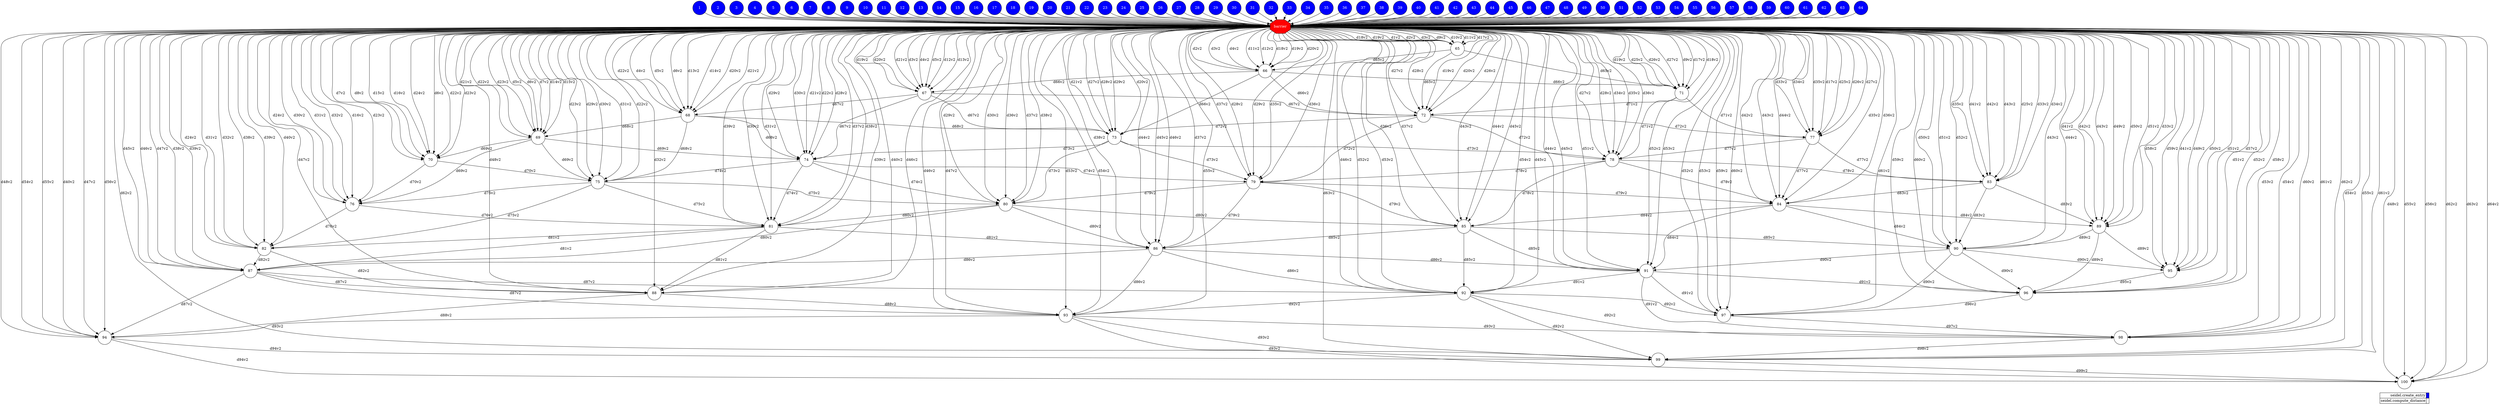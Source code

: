 digraph {
  rankdir=TB;
  labeljust="l";
  subgraph dependence_graph {
    ranksep=0.20;
    node[height=0.75];

1[shape=circle, style=filled fillcolor="#0000ff" fontcolor="#ffffff"];
2[shape=circle, style=filled fillcolor="#0000ff" fontcolor="#ffffff"];
3[shape=circle, style=filled fillcolor="#0000ff" fontcolor="#ffffff"];
4[shape=circle, style=filled fillcolor="#0000ff" fontcolor="#ffffff"];
5[shape=circle, style=filled fillcolor="#0000ff" fontcolor="#ffffff"];
6[shape=circle, style=filled fillcolor="#0000ff" fontcolor="#ffffff"];
7[shape=circle, style=filled fillcolor="#0000ff" fontcolor="#ffffff"];
8[shape=circle, style=filled fillcolor="#0000ff" fontcolor="#ffffff"];
9[shape=circle, style=filled fillcolor="#0000ff" fontcolor="#ffffff"];
10[shape=circle, style=filled fillcolor="#0000ff" fontcolor="#ffffff"];
11[shape=circle, style=filled fillcolor="#0000ff" fontcolor="#ffffff"];
12[shape=circle, style=filled fillcolor="#0000ff" fontcolor="#ffffff"];
13[shape=circle, style=filled fillcolor="#0000ff" fontcolor="#ffffff"];
14[shape=circle, style=filled fillcolor="#0000ff" fontcolor="#ffffff"];
15[shape=circle, style=filled fillcolor="#0000ff" fontcolor="#ffffff"];
16[shape=circle, style=filled fillcolor="#0000ff" fontcolor="#ffffff"];
17[shape=circle, style=filled fillcolor="#0000ff" fontcolor="#ffffff"];
18[shape=circle, style=filled fillcolor="#0000ff" fontcolor="#ffffff"];
19[shape=circle, style=filled fillcolor="#0000ff" fontcolor="#ffffff"];
20[shape=circle, style=filled fillcolor="#0000ff" fontcolor="#ffffff"];
21[shape=circle, style=filled fillcolor="#0000ff" fontcolor="#ffffff"];
22[shape=circle, style=filled fillcolor="#0000ff" fontcolor="#ffffff"];
23[shape=circle, style=filled fillcolor="#0000ff" fontcolor="#ffffff"];
24[shape=circle, style=filled fillcolor="#0000ff" fontcolor="#ffffff"];
25[shape=circle, style=filled fillcolor="#0000ff" fontcolor="#ffffff"];
26[shape=circle, style=filled fillcolor="#0000ff" fontcolor="#ffffff"];
27[shape=circle, style=filled fillcolor="#0000ff" fontcolor="#ffffff"];
28[shape=circle, style=filled fillcolor="#0000ff" fontcolor="#ffffff"];
29[shape=circle, style=filled fillcolor="#0000ff" fontcolor="#ffffff"];
30[shape=circle, style=filled fillcolor="#0000ff" fontcolor="#ffffff"];
31[shape=circle, style=filled fillcolor="#0000ff" fontcolor="#ffffff"];
32[shape=circle, style=filled fillcolor="#0000ff" fontcolor="#ffffff"];
33[shape=circle, style=filled fillcolor="#0000ff" fontcolor="#ffffff"];
34[shape=circle, style=filled fillcolor="#0000ff" fontcolor="#ffffff"];
35[shape=circle, style=filled fillcolor="#0000ff" fontcolor="#ffffff"];
36[shape=circle, style=filled fillcolor="#0000ff" fontcolor="#ffffff"];
37[shape=circle, style=filled fillcolor="#0000ff" fontcolor="#ffffff"];
38[shape=circle, style=filled fillcolor="#0000ff" fontcolor="#ffffff"];
39[shape=circle, style=filled fillcolor="#0000ff" fontcolor="#ffffff"];
40[shape=circle, style=filled fillcolor="#0000ff" fontcolor="#ffffff"];
41[shape=circle, style=filled fillcolor="#0000ff" fontcolor="#ffffff"];
42[shape=circle, style=filled fillcolor="#0000ff" fontcolor="#ffffff"];
43[shape=circle, style=filled fillcolor="#0000ff" fontcolor="#ffffff"];
44[shape=circle, style=filled fillcolor="#0000ff" fontcolor="#ffffff"];
45[shape=circle, style=filled fillcolor="#0000ff" fontcolor="#ffffff"];
46[shape=circle, style=filled fillcolor="#0000ff" fontcolor="#ffffff"];
47[shape=circle, style=filled fillcolor="#0000ff" fontcolor="#ffffff"];
48[shape=circle, style=filled fillcolor="#0000ff" fontcolor="#ffffff"];
49[shape=circle, style=filled fillcolor="#0000ff" fontcolor="#ffffff"];
50[shape=circle, style=filled fillcolor="#0000ff" fontcolor="#ffffff"];
51[shape=circle, style=filled fillcolor="#0000ff" fontcolor="#ffffff"];
52[shape=circle, style=filled fillcolor="#0000ff" fontcolor="#ffffff"];
53[shape=circle, style=filled fillcolor="#0000ff" fontcolor="#ffffff"];
54[shape=circle, style=filled fillcolor="#0000ff" fontcolor="#ffffff"];
55[shape=circle, style=filled fillcolor="#0000ff" fontcolor="#ffffff"];
56[shape=circle, style=filled fillcolor="#0000ff" fontcolor="#ffffff"];
57[shape=circle, style=filled fillcolor="#0000ff" fontcolor="#ffffff"];
58[shape=circle, style=filled fillcolor="#0000ff" fontcolor="#ffffff"];
59[shape=circle, style=filled fillcolor="#0000ff" fontcolor="#ffffff"];
60[shape=circle, style=filled fillcolor="#0000ff" fontcolor="#ffffff"];
61[shape=circle, style=filled fillcolor="#0000ff" fontcolor="#ffffff"];
62[shape=circle, style=filled fillcolor="#0000ff" fontcolor="#ffffff"];
63[shape=circle, style=filled fillcolor="#0000ff" fontcolor="#ffffff"];
64[shape=circle, style=filled fillcolor="#0000ff" fontcolor="#ffffff"];
Synchro1[label="barrier", shape=octagon, style=filled fillcolor="#ff0000" fontcolor="#FFFFFF"];
57 -> Synchro1;
51 -> Synchro1;
22 -> Synchro1;
63 -> Synchro1;
48 -> Synchro1;
1 -> Synchro1;
20 -> Synchro1;
8 -> Synchro1;
46 -> Synchro1;
24 -> Synchro1;
39 -> Synchro1;
11 -> Synchro1;
34 -> Synchro1;
47 -> Synchro1;
58 -> Synchro1;
54 -> Synchro1;
30 -> Synchro1;
29 -> Synchro1;
44 -> Synchro1;
45 -> Synchro1;
53 -> Synchro1;
3 -> Synchro1;
31 -> Synchro1;
12 -> Synchro1;
36 -> Synchro1;
25 -> Synchro1;
37 -> Synchro1;
32 -> Synchro1;
42 -> Synchro1;
13 -> Synchro1;
18 -> Synchro1;
52 -> Synchro1;
19 -> Synchro1;
10 -> Synchro1;
23 -> Synchro1;
35 -> Synchro1;
9 -> Synchro1;
17 -> Synchro1;
33 -> Synchro1;
38 -> Synchro1;
55 -> Synchro1;
7 -> Synchro1;
15 -> Synchro1;
21 -> Synchro1;
49 -> Synchro1;
61 -> Synchro1;
62 -> Synchro1;
43 -> Synchro1;
2 -> Synchro1;
4 -> Synchro1;
50 -> Synchro1;
59 -> Synchro1;
64 -> Synchro1;
60 -> Synchro1;
14 -> Synchro1;
28 -> Synchro1;
6 -> Synchro1;
5 -> Synchro1;
26 -> Synchro1;
27 -> Synchro1;
16 -> Synchro1;
41 -> Synchro1;
40 -> Synchro1;
56 -> Synchro1;
65[shape=circle, style=filled fillcolor="#ffffff" fontcolor="#000000"];
Synchro1 -> 65[ label="d1v2" ];
Synchro1 -> 65[ label="d2v2" ];
Synchro1 -> 65[ label="d3v2" ];
Synchro1 -> 65[ label="d9v2" ];
Synchro1 -> 65[ label="d10v2" ];
Synchro1 -> 65[ label="d11v2" ];
Synchro1 -> 65[ label="d17v2" ];
Synchro1 -> 65[ label="d18v2" ];
Synchro1 -> 65[ label="d19v2" ];
66[shape=circle, style=filled fillcolor="#ffffff" fontcolor="#000000"];
Synchro1 -> 66[ label="d2v2" ];
Synchro1 -> 66[ label="d3v2" ];
Synchro1 -> 66[ label="d4v2" ];
65 -> 66[ label="d65v2" ];
Synchro1 -> 66[ label="d11v2" ];
Synchro1 -> 66[ label="d12v2" ];
Synchro1 -> 66[ label="d18v2" ];
Synchro1 -> 66[ label="d19v2" ];
Synchro1 -> 66[ label="d20v2" ];
67[shape=circle, style=filled fillcolor="#ffffff" fontcolor="#000000"];
Synchro1 -> 67[ label="d3v2" ];
Synchro1 -> 67[ label="d4v2" ];
Synchro1 -> 67[ label="d5v2" ];
66 -> 67[ label="d66v2" ];
Synchro1 -> 67[ label="d12v2" ];
Synchro1 -> 67[ label="d13v2" ];
Synchro1 -> 67[ label="d19v2" ];
Synchro1 -> 67[ label="d20v2" ];
Synchro1 -> 67[ label="d21v2" ];
68[shape=circle, style=filled fillcolor="#ffffff" fontcolor="#000000"];
Synchro1 -> 68[ label="d4v2" ];
Synchro1 -> 68[ label="d5v2" ];
Synchro1 -> 68[ label="d6v2" ];
67 -> 68[ label="d67v2" ];
Synchro1 -> 68[ label="d13v2" ];
Synchro1 -> 68[ label="d14v2" ];
Synchro1 -> 68[ label="d20v2" ];
Synchro1 -> 68[ label="d21v2" ];
Synchro1 -> 68[ label="d22v2" ];
69[shape=circle, style=filled fillcolor="#ffffff" fontcolor="#000000"];
Synchro1 -> 69[ label="d5v2" ];
Synchro1 -> 69[ label="d6v2" ];
Synchro1 -> 69[ label="d7v2" ];
68 -> 69[ label="d68v2" ];
Synchro1 -> 69[ label="d14v2" ];
Synchro1 -> 69[ label="d15v2" ];
Synchro1 -> 69[ label="d21v2" ];
Synchro1 -> 69[ label="d22v2" ];
Synchro1 -> 69[ label="d23v2" ];
70[shape=circle, style=filled fillcolor="#ffffff" fontcolor="#000000"];
Synchro1 -> 70[ label="d6v2" ];
Synchro1 -> 70[ label="d7v2" ];
Synchro1 -> 70[ label="d8v2" ];
69 -> 70[ label="d69v2" ];
Synchro1 -> 70[ label="d15v2" ];
Synchro1 -> 70[ label="d16v2" ];
Synchro1 -> 70[ label="d22v2" ];
Synchro1 -> 70[ label="d23v2" ];
Synchro1 -> 70[ label="d24v2" ];
71[shape=circle, style=filled fillcolor="#ffffff" fontcolor="#000000"];
Synchro1 -> 71[ label="d9v2" ];
65 -> 71[ label="d65v2" ];
66 -> 71[ label="d66v2" ];
Synchro1 -> 71[ label="d17v2" ];
Synchro1 -> 71[ label="d18v2" ];
Synchro1 -> 71[ label="d19v2" ];
Synchro1 -> 71[ label="d25v2" ];
Synchro1 -> 71[ label="d26v2" ];
Synchro1 -> 71[ label="d27v2" ];
72[shape=circle, style=filled fillcolor="#ffffff" fontcolor="#000000"];
65 -> 72[ label="d65v2" ];
66 -> 72[ label="d66v2" ];
67 -> 72[ label="d67v2" ];
71 -> 72[ label="d71v2" ];
Synchro1 -> 72[ label="d19v2" ];
Synchro1 -> 72[ label="d20v2" ];
Synchro1 -> 72[ label="d26v2" ];
Synchro1 -> 72[ label="d27v2" ];
Synchro1 -> 72[ label="d28v2" ];
73[shape=circle, style=filled fillcolor="#ffffff" fontcolor="#000000"];
66 -> 73[ label="d66v2" ];
67 -> 73[ label="d67v2" ];
68 -> 73[ label="d68v2" ];
72 -> 73[ label="d72v2" ];
Synchro1 -> 73[ label="d20v2" ];
Synchro1 -> 73[ label="d21v2" ];
Synchro1 -> 73[ label="d27v2" ];
Synchro1 -> 73[ label="d28v2" ];
Synchro1 -> 73[ label="d29v2" ];
74[shape=circle, style=filled fillcolor="#ffffff" fontcolor="#000000"];
67 -> 74[ label="d67v2" ];
68 -> 74[ label="d68v2" ];
69 -> 74[ label="d69v2" ];
73 -> 74[ label="d73v2" ];
Synchro1 -> 74[ label="d21v2" ];
Synchro1 -> 74[ label="d22v2" ];
Synchro1 -> 74[ label="d28v2" ];
Synchro1 -> 74[ label="d29v2" ];
Synchro1 -> 74[ label="d30v2" ];
75[shape=circle, style=filled fillcolor="#ffffff" fontcolor="#000000"];
68 -> 75[ label="d68v2" ];
69 -> 75[ label="d69v2" ];
70 -> 75[ label="d70v2" ];
74 -> 75[ label="d74v2" ];
Synchro1 -> 75[ label="d22v2" ];
Synchro1 -> 75[ label="d23v2" ];
Synchro1 -> 75[ label="d29v2" ];
Synchro1 -> 75[ label="d30v2" ];
Synchro1 -> 75[ label="d31v2" ];
76[shape=circle, style=filled fillcolor="#ffffff" fontcolor="#000000"];
69 -> 76[ label="d69v2" ];
70 -> 76[ label="d70v2" ];
Synchro1 -> 76[ label="d16v2" ];
75 -> 76[ label="d75v2" ];
Synchro1 -> 76[ label="d23v2" ];
Synchro1 -> 76[ label="d24v2" ];
Synchro1 -> 76[ label="d30v2" ];
Synchro1 -> 76[ label="d31v2" ];
Synchro1 -> 76[ label="d32v2" ];
77[shape=circle, style=filled fillcolor="#ffffff" fontcolor="#000000"];
Synchro1 -> 77[ label="d17v2" ];
71 -> 77[ label="d71v2" ];
72 -> 77[ label="d72v2" ];
Synchro1 -> 77[ label="d25v2" ];
Synchro1 -> 77[ label="d26v2" ];
Synchro1 -> 77[ label="d27v2" ];
Synchro1 -> 77[ label="d33v2" ];
Synchro1 -> 77[ label="d34v2" ];
Synchro1 -> 77[ label="d35v2" ];
78[shape=circle, style=filled fillcolor="#ffffff" fontcolor="#000000"];
71 -> 78[ label="d71v2" ];
72 -> 78[ label="d72v2" ];
73 -> 78[ label="d73v2" ];
77 -> 78[ label="d77v2" ];
Synchro1 -> 78[ label="d27v2" ];
Synchro1 -> 78[ label="d28v2" ];
Synchro1 -> 78[ label="d34v2" ];
Synchro1 -> 78[ label="d35v2" ];
Synchro1 -> 78[ label="d36v2" ];
79[shape=circle, style=filled fillcolor="#ffffff" fontcolor="#000000"];
72 -> 79[ label="d72v2" ];
73 -> 79[ label="d73v2" ];
74 -> 79[ label="d74v2" ];
78 -> 79[ label="d78v2" ];
Synchro1 -> 79[ label="d28v2" ];
Synchro1 -> 79[ label="d29v2" ];
Synchro1 -> 79[ label="d35v2" ];
Synchro1 -> 79[ label="d36v2" ];
Synchro1 -> 79[ label="d37v2" ];
80[shape=circle, style=filled fillcolor="#ffffff" fontcolor="#000000"];
73 -> 80[ label="d73v2" ];
74 -> 80[ label="d74v2" ];
75 -> 80[ label="d75v2" ];
79 -> 80[ label="d79v2" ];
Synchro1 -> 80[ label="d29v2" ];
Synchro1 -> 80[ label="d30v2" ];
Synchro1 -> 80[ label="d36v2" ];
Synchro1 -> 80[ label="d37v2" ];
Synchro1 -> 80[ label="d38v2" ];
81[shape=circle, style=filled fillcolor="#ffffff" fontcolor="#000000"];
74 -> 81[ label="d74v2" ];
75 -> 81[ label="d75v2" ];
76 -> 81[ label="d76v2" ];
80 -> 81[ label="d80v2" ];
Synchro1 -> 81[ label="d30v2" ];
Synchro1 -> 81[ label="d31v2" ];
Synchro1 -> 81[ label="d37v2" ];
Synchro1 -> 81[ label="d38v2" ];
Synchro1 -> 81[ label="d39v2" ];
82[shape=circle, style=filled fillcolor="#ffffff" fontcolor="#000000"];
75 -> 82[ label="d75v2" ];
76 -> 82[ label="d76v2" ];
Synchro1 -> 82[ label="d24v2" ];
81 -> 82[ label="d81v2" ];
Synchro1 -> 82[ label="d31v2" ];
Synchro1 -> 82[ label="d32v2" ];
Synchro1 -> 82[ label="d38v2" ];
Synchro1 -> 82[ label="d39v2" ];
Synchro1 -> 82[ label="d40v2" ];
83[shape=circle, style=filled fillcolor="#ffffff" fontcolor="#000000"];
Synchro1 -> 83[ label="d25v2" ];
77 -> 83[ label="d77v2" ];
78 -> 83[ label="d78v2" ];
Synchro1 -> 83[ label="d33v2" ];
Synchro1 -> 83[ label="d34v2" ];
Synchro1 -> 83[ label="d35v2" ];
Synchro1 -> 83[ label="d41v2" ];
Synchro1 -> 83[ label="d42v2" ];
Synchro1 -> 83[ label="d43v2" ];
84[shape=circle, style=filled fillcolor="#ffffff" fontcolor="#000000"];
77 -> 84[ label="d77v2" ];
78 -> 84[ label="d78v2" ];
79 -> 84[ label="d79v2" ];
83 -> 84[ label="d83v2" ];
Synchro1 -> 84[ label="d35v2" ];
Synchro1 -> 84[ label="d36v2" ];
Synchro1 -> 84[ label="d42v2" ];
Synchro1 -> 84[ label="d43v2" ];
Synchro1 -> 84[ label="d44v2" ];
85[shape=circle, style=filled fillcolor="#ffffff" fontcolor="#000000"];
78 -> 85[ label="d78v2" ];
79 -> 85[ label="d79v2" ];
80 -> 85[ label="d80v2" ];
84 -> 85[ label="d84v2" ];
Synchro1 -> 85[ label="d36v2" ];
Synchro1 -> 85[ label="d37v2" ];
Synchro1 -> 85[ label="d43v2" ];
Synchro1 -> 85[ label="d44v2" ];
Synchro1 -> 85[ label="d45v2" ];
86[shape=circle, style=filled fillcolor="#ffffff" fontcolor="#000000"];
79 -> 86[ label="d79v2" ];
80 -> 86[ label="d80v2" ];
81 -> 86[ label="d81v2" ];
85 -> 86[ label="d85v2" ];
Synchro1 -> 86[ label="d37v2" ];
Synchro1 -> 86[ label="d38v2" ];
Synchro1 -> 86[ label="d44v2" ];
Synchro1 -> 86[ label="d45v2" ];
Synchro1 -> 86[ label="d46v2" ];
87[shape=circle, style=filled fillcolor="#ffffff" fontcolor="#000000"];
80 -> 87[ label="d80v2" ];
81 -> 87[ label="d81v2" ];
82 -> 87[ label="d82v2" ];
86 -> 87[ label="d86v2" ];
Synchro1 -> 87[ label="d38v2" ];
Synchro1 -> 87[ label="d39v2" ];
Synchro1 -> 87[ label="d45v2" ];
Synchro1 -> 87[ label="d46v2" ];
Synchro1 -> 87[ label="d47v2" ];
88[shape=circle, style=filled fillcolor="#ffffff" fontcolor="#000000"];
81 -> 88[ label="d81v2" ];
82 -> 88[ label="d82v2" ];
Synchro1 -> 88[ label="d32v2" ];
87 -> 88[ label="d87v2" ];
Synchro1 -> 88[ label="d39v2" ];
Synchro1 -> 88[ label="d40v2" ];
Synchro1 -> 88[ label="d46v2" ];
Synchro1 -> 88[ label="d47v2" ];
Synchro1 -> 88[ label="d48v2" ];
89[shape=circle, style=filled fillcolor="#ffffff" fontcolor="#000000"];
Synchro1 -> 89[ label="d33v2" ];
83 -> 89[ label="d83v2" ];
84 -> 89[ label="d84v2" ];
Synchro1 -> 89[ label="d41v2" ];
Synchro1 -> 89[ label="d42v2" ];
Synchro1 -> 89[ label="d43v2" ];
Synchro1 -> 89[ label="d49v2" ];
Synchro1 -> 89[ label="d50v2" ];
Synchro1 -> 89[ label="d51v2" ];
90[shape=circle, style=filled fillcolor="#ffffff" fontcolor="#000000"];
83 -> 90[ label="d83v2" ];
84 -> 90[ label="d84v2" ];
85 -> 90[ label="d85v2" ];
89 -> 90[ label="d89v2" ];
Synchro1 -> 90[ label="d43v2" ];
Synchro1 -> 90[ label="d44v2" ];
Synchro1 -> 90[ label="d50v2" ];
Synchro1 -> 90[ label="d51v2" ];
Synchro1 -> 90[ label="d52v2" ];
91[shape=circle, style=filled fillcolor="#ffffff" fontcolor="#000000"];
84 -> 91[ label="d84v2" ];
85 -> 91[ label="d85v2" ];
86 -> 91[ label="d86v2" ];
90 -> 91[ label="d90v2" ];
Synchro1 -> 91[ label="d44v2" ];
Synchro1 -> 91[ label="d45v2" ];
Synchro1 -> 91[ label="d51v2" ];
Synchro1 -> 91[ label="d52v2" ];
Synchro1 -> 91[ label="d53v2" ];
92[shape=circle, style=filled fillcolor="#ffffff" fontcolor="#000000"];
85 -> 92[ label="d85v2" ];
86 -> 92[ label="d86v2" ];
87 -> 92[ label="d87v2" ];
91 -> 92[ label="d91v2" ];
Synchro1 -> 92[ label="d45v2" ];
Synchro1 -> 92[ label="d46v2" ];
Synchro1 -> 92[ label="d52v2" ];
Synchro1 -> 92[ label="d53v2" ];
Synchro1 -> 92[ label="d54v2" ];
93[shape=circle, style=filled fillcolor="#ffffff" fontcolor="#000000"];
86 -> 93[ label="d86v2" ];
87 -> 93[ label="d87v2" ];
88 -> 93[ label="d88v2" ];
92 -> 93[ label="d92v2" ];
Synchro1 -> 93[ label="d46v2" ];
Synchro1 -> 93[ label="d47v2" ];
Synchro1 -> 93[ label="d53v2" ];
Synchro1 -> 93[ label="d54v2" ];
Synchro1 -> 93[ label="d55v2" ];
94[shape=circle, style=filled fillcolor="#ffffff" fontcolor="#000000"];
87 -> 94[ label="d87v2" ];
88 -> 94[ label="d88v2" ];
Synchro1 -> 94[ label="d40v2" ];
93 -> 94[ label="d93v2" ];
Synchro1 -> 94[ label="d47v2" ];
Synchro1 -> 94[ label="d48v2" ];
Synchro1 -> 94[ label="d54v2" ];
Synchro1 -> 94[ label="d55v2" ];
Synchro1 -> 94[ label="d56v2" ];
95[shape=circle, style=filled fillcolor="#ffffff" fontcolor="#000000"];
Synchro1 -> 95[ label="d41v2" ];
89 -> 95[ label="d89v2" ];
90 -> 95[ label="d90v2" ];
Synchro1 -> 95[ label="d49v2" ];
Synchro1 -> 95[ label="d50v2" ];
Synchro1 -> 95[ label="d51v2" ];
Synchro1 -> 95[ label="d57v2" ];
Synchro1 -> 95[ label="d58v2" ];
Synchro1 -> 95[ label="d59v2" ];
96[shape=circle, style=filled fillcolor="#ffffff" fontcolor="#000000"];
89 -> 96[ label="d89v2" ];
90 -> 96[ label="d90v2" ];
91 -> 96[ label="d91v2" ];
95 -> 96[ label="d95v2" ];
Synchro1 -> 96[ label="d51v2" ];
Synchro1 -> 96[ label="d52v2" ];
Synchro1 -> 96[ label="d58v2" ];
Synchro1 -> 96[ label="d59v2" ];
Synchro1 -> 96[ label="d60v2" ];
97[shape=circle, style=filled fillcolor="#ffffff" fontcolor="#000000"];
90 -> 97[ label="d90v2" ];
91 -> 97[ label="d91v2" ];
92 -> 97[ label="d92v2" ];
96 -> 97[ label="d96v2" ];
Synchro1 -> 97[ label="d52v2" ];
Synchro1 -> 97[ label="d53v2" ];
Synchro1 -> 97[ label="d59v2" ];
Synchro1 -> 97[ label="d60v2" ];
Synchro1 -> 97[ label="d61v2" ];
98[shape=circle, style=filled fillcolor="#ffffff" fontcolor="#000000"];
91 -> 98[ label="d91v2" ];
92 -> 98[ label="d92v2" ];
93 -> 98[ label="d93v2" ];
97 -> 98[ label="d97v2" ];
Synchro1 -> 98[ label="d53v2" ];
Synchro1 -> 98[ label="d54v2" ];
Synchro1 -> 98[ label="d60v2" ];
Synchro1 -> 98[ label="d61v2" ];
Synchro1 -> 98[ label="d62v2" ];
99[shape=circle, style=filled fillcolor="#ffffff" fontcolor="#000000"];
92 -> 99[ label="d92v2" ];
93 -> 99[ label="d93v2" ];
94 -> 99[ label="d94v2" ];
98 -> 99[ label="d98v2" ];
Synchro1 -> 99[ label="d54v2" ];
Synchro1 -> 99[ label="d55v2" ];
Synchro1 -> 99[ label="d61v2" ];
Synchro1 -> 99[ label="d62v2" ];
Synchro1 -> 99[ label="d63v2" ];
100[shape=circle, style=filled fillcolor="#ffffff" fontcolor="#000000"];
93 -> 100[ label="d93v2" ];
94 -> 100[ label="d94v2" ];
Synchro1 -> 100[ label="d48v2" ];
99 -> 100[ label="d99v2" ];
Synchro1 -> 100[ label="d55v2" ];
Synchro1 -> 100[ label="d56v2" ];
Synchro1 -> 100[ label="d62v2" ];
Synchro1 -> 100[ label="d63v2" ];
Synchro1 -> 100[ label="d64v2" ];  }
  subgraph legend {
    rank=sink;
    node [shape=plaintext, height=0.75];
    ranksep=0.20;
    label = "Legend";
    key [label=<
      <table border="0" cellpadding="2" cellspacing="0" cellborder="1">
<tr>
<td align="right">seidel.create_entry</td>
<td bgcolor="#0000ff">&nbsp;</td>
</tr>
<tr>
<td align="right">seidel.compute_distance</td>
<td bgcolor="#ffffff">&nbsp;</td>
</tr>
      </table>
    >]
  }
}
